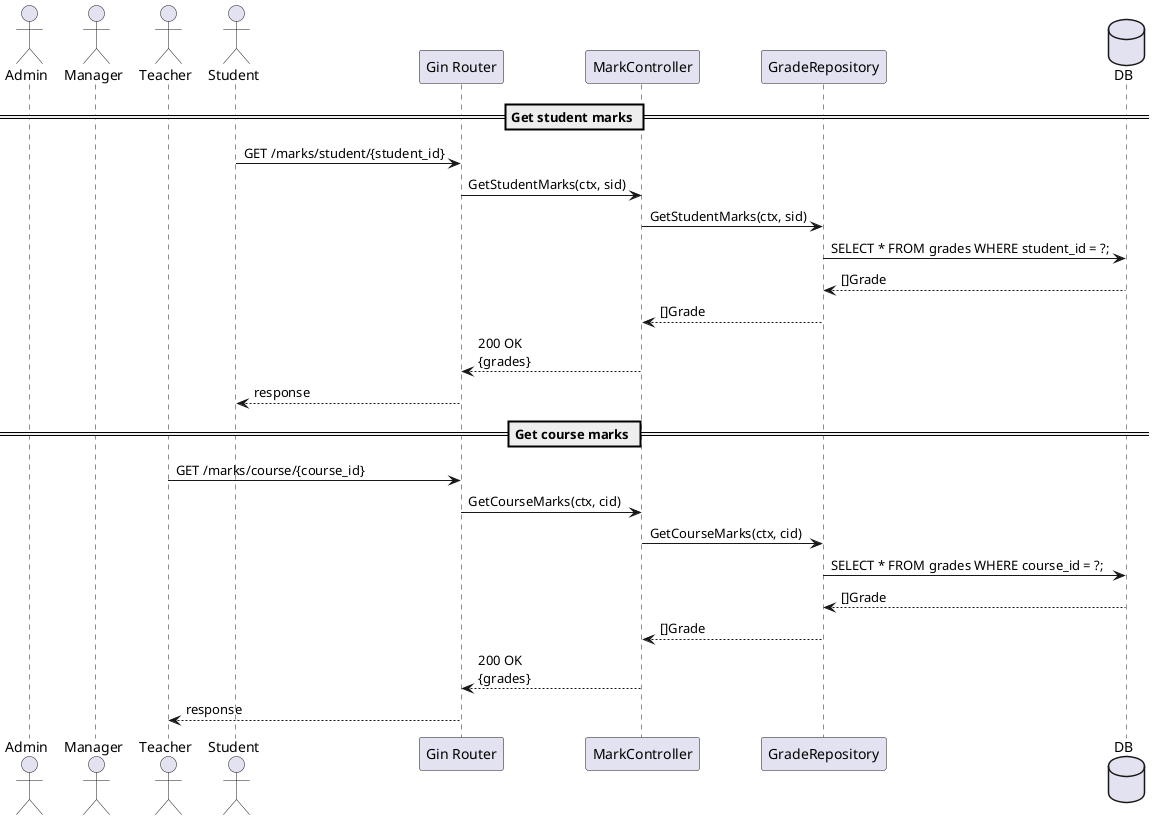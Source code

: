 @startuml MarksRetrieval
actor Admin
actor Manager
actor Teacher
actor Student
participant "Gin Router" as API
participant MarkController
participant GradeRepository
database DB

== Get student marks ==
Student -> API: GET /marks/student/{student_id}
API -> MarkController: GetStudentMarks(ctx, sid)
MarkController -> GradeRepository: GetStudentMarks(ctx, sid)
GradeRepository -> DB: SELECT * FROM grades WHERE student_id = ?;
DB --> GradeRepository: []Grade
GradeRepository --> MarkController: []Grade
MarkController --> API: 200 OK\n{grades}
API --> Student: response

== Get course marks ==
Teacher -> API: GET /marks/course/{course_id}
API -> MarkController: GetCourseMarks(ctx, cid)
MarkController -> GradeRepository: GetCourseMarks(ctx, cid)
GradeRepository -> DB: SELECT * FROM grades WHERE course_id = ?;
DB --> GradeRepository: []Grade
GradeRepository --> MarkController: []Grade
MarkController --> API: 200 OK\n{grades}
API --> Teacher: response
@enduml